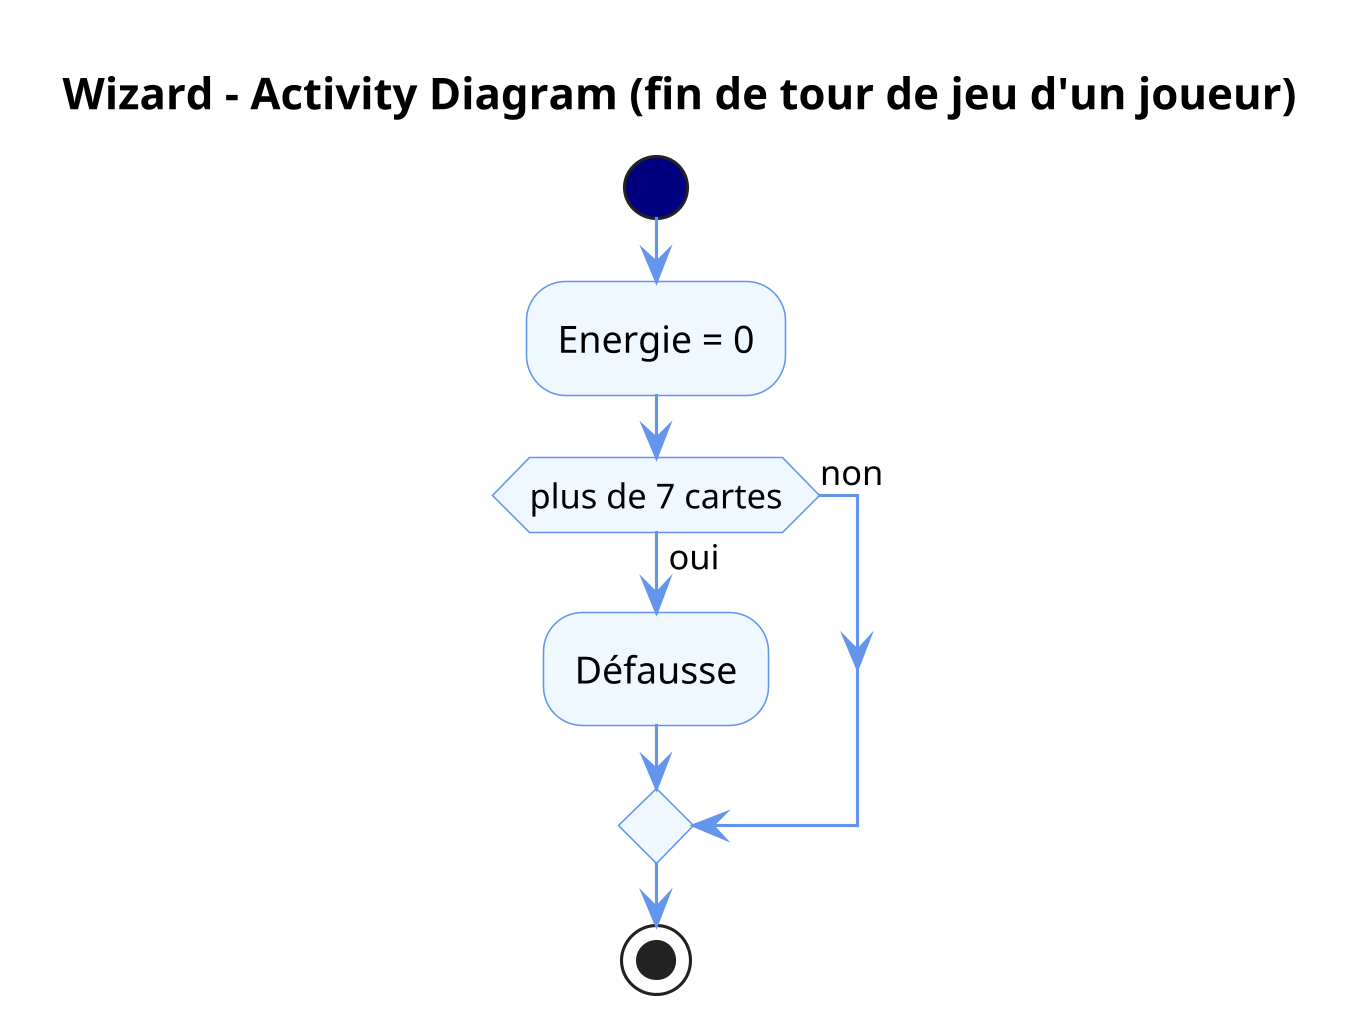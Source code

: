 @startuml


title Wizard - Activity Diagram (fin de tour de jeu d'un joueur)

'accessibilité
skinparam classAttributeIconSize 0

'pas d'ombre
skinparam shadowing false

'taille de l'image
skinparam dpi 300 

'couleurs
skinparam activity {
  StartColor Navy
  BackgroundColor AliceBlue
  ArrowColor CornflowerBlue
  BorderColor CornflowerBlue
  EndColor Navy
}
skinparam stereotypeCBackgroundColor OldLace

start
:Energie = 0;
if (plus de 7 cartes) then (oui)
  :Défausse;
else(non)
endif
stop


@enduml